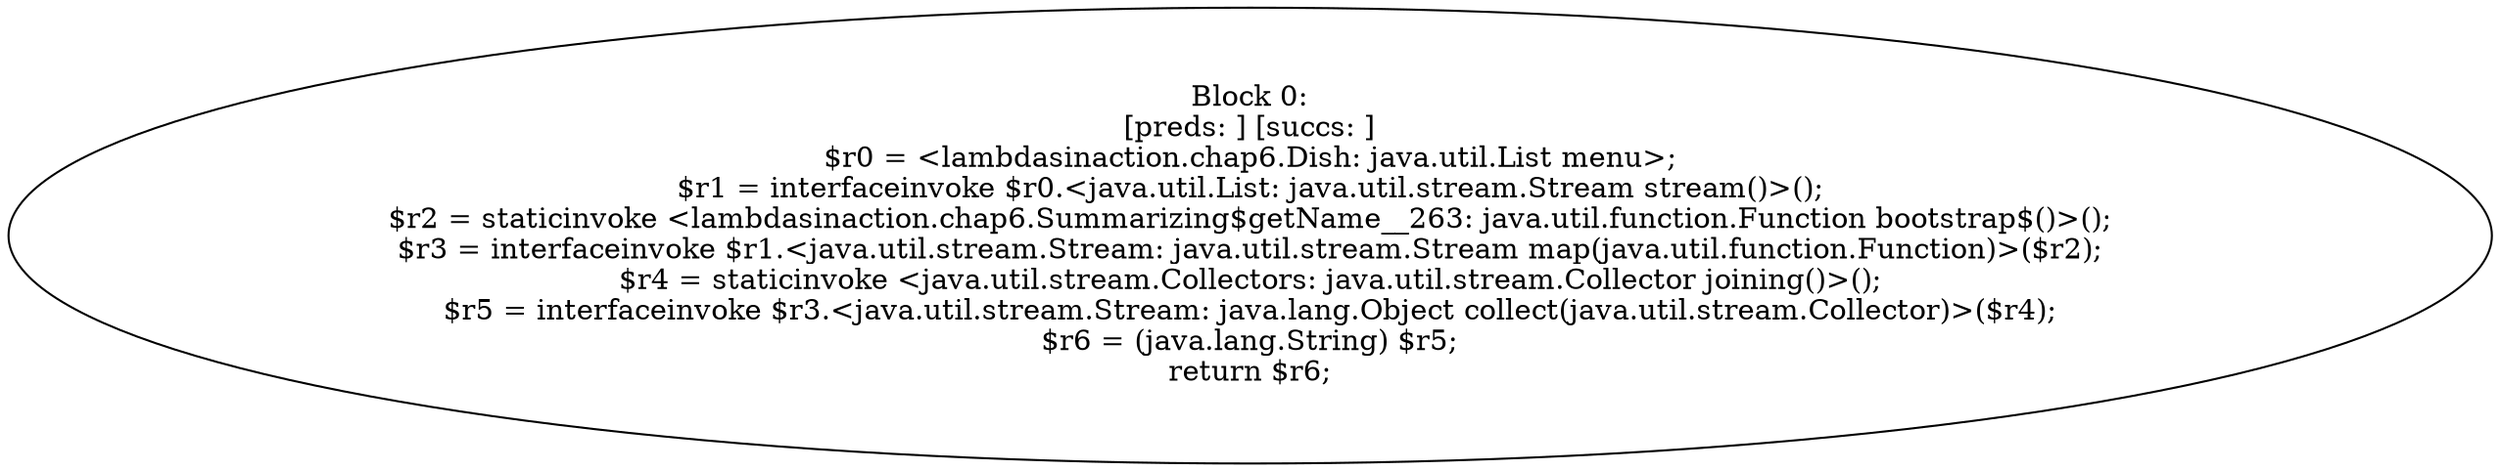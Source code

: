 digraph "unitGraph" {
    "Block 0:
[preds: ] [succs: ]
$r0 = <lambdasinaction.chap6.Dish: java.util.List menu>;
$r1 = interfaceinvoke $r0.<java.util.List: java.util.stream.Stream stream()>();
$r2 = staticinvoke <lambdasinaction.chap6.Summarizing$getName__263: java.util.function.Function bootstrap$()>();
$r3 = interfaceinvoke $r1.<java.util.stream.Stream: java.util.stream.Stream map(java.util.function.Function)>($r2);
$r4 = staticinvoke <java.util.stream.Collectors: java.util.stream.Collector joining()>();
$r5 = interfaceinvoke $r3.<java.util.stream.Stream: java.lang.Object collect(java.util.stream.Collector)>($r4);
$r6 = (java.lang.String) $r5;
return $r6;
"
}
